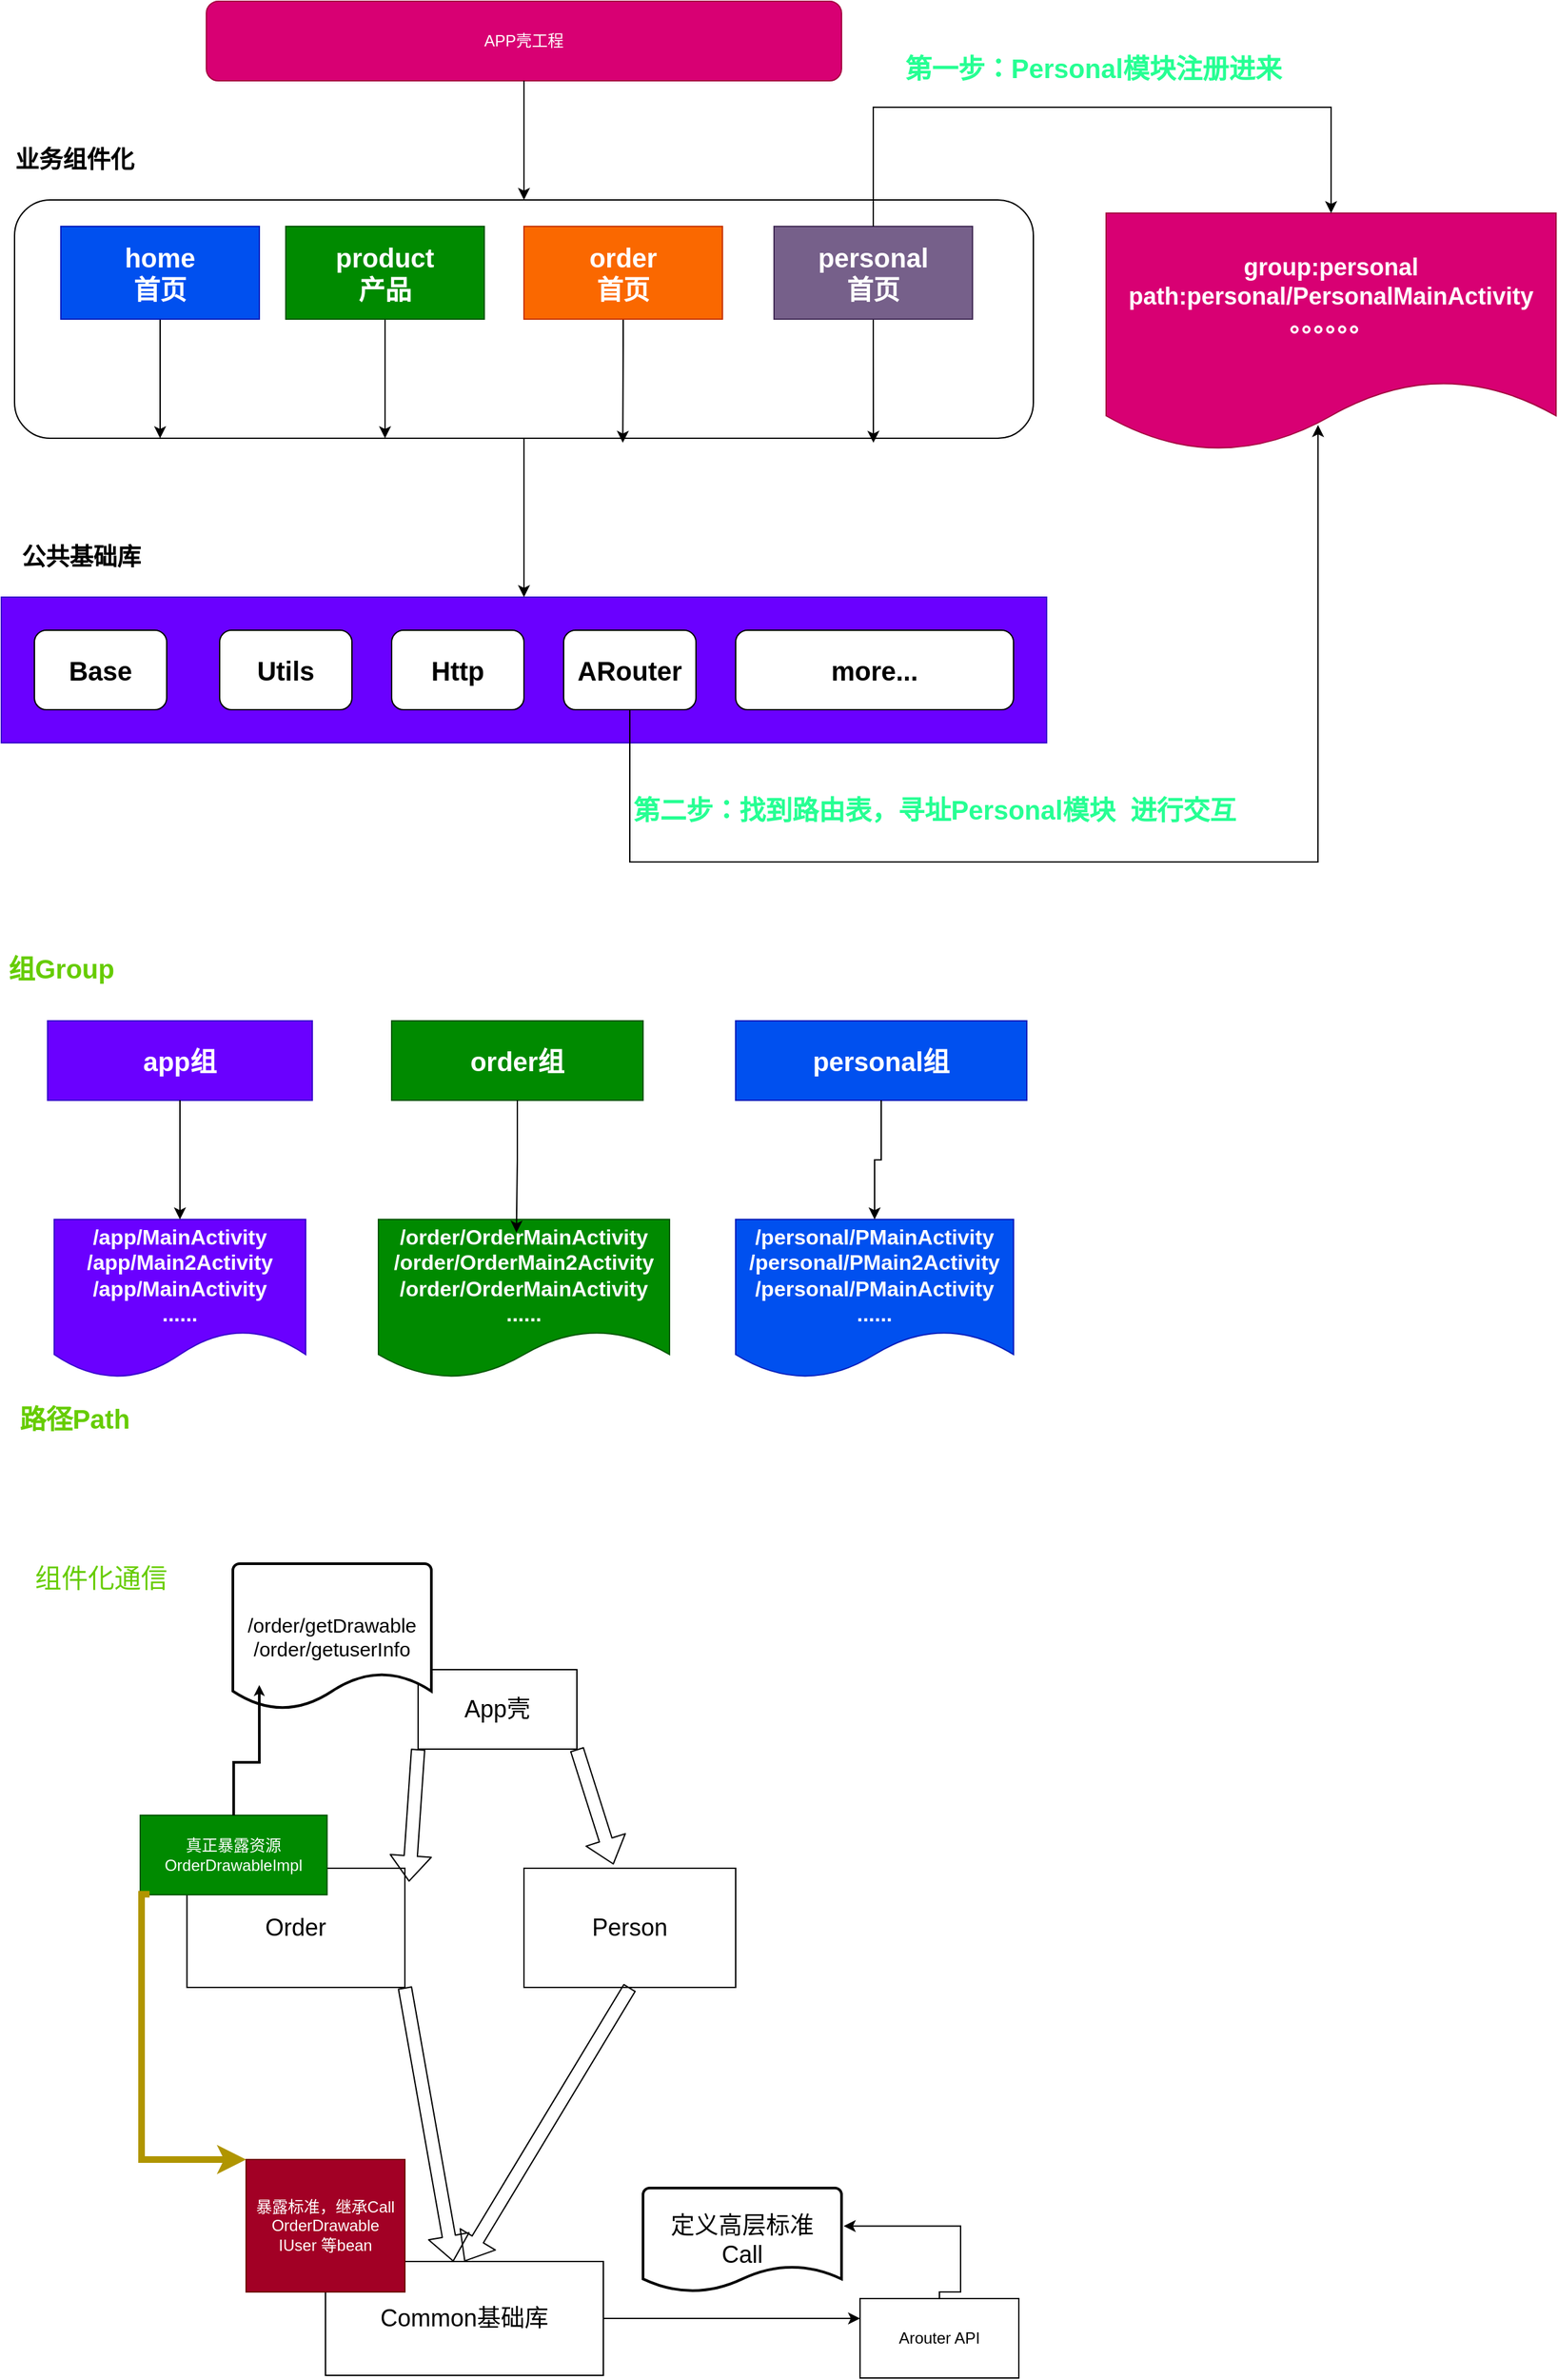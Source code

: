<mxfile version="13.6.5">
    <diagram id="UVCUjMzOfJUpE5cdYEZ2" name="组件化">
        <mxGraphModel dx="954" dy="685" grid="1" gridSize="10" guides="1" tooltips="1" connect="1" arrows="1" fold="1" page="1" pageScale="1" pageWidth="827" pageHeight="1169" math="0" shadow="0">
            <root>
                <mxCell id="0"/>
                <mxCell id="1" parent="0"/>
                <mxCell id="2" value="&lt;b&gt;&lt;font style=&quot;font-size: 20px&quot; color=&quot;#66cc00&quot;&gt;组Group&lt;/font&gt;&lt;/b&gt;" style="text;html=1;align=center;verticalAlign=middle;resizable=0;points=[];autosize=1;" vertex="1" parent="1">
                    <mxGeometry x="5" y="760" width="90" height="20" as="geometry"/>
                </mxCell>
                <mxCell id="3" value="" style="group" vertex="1" connectable="0" parent="1">
                    <mxGeometry x="10" y="810" width="770" height="310" as="geometry"/>
                </mxCell>
                <mxCell id="4" value="&lt;b&gt;&lt;font style=&quot;font-size: 20px&quot;&gt;app组&lt;/font&gt;&lt;/b&gt;" style="rounded=0;whiteSpace=wrap;html=1;fillColor=#6a00ff;strokeColor=#3700CC;fontColor=#ffffff;" vertex="1" parent="3">
                    <mxGeometry x="30" width="200" height="60" as="geometry"/>
                </mxCell>
                <mxCell id="5" value="&lt;span style=&quot;font-size: 20px&quot;&gt;&lt;b&gt;personal组&lt;/b&gt;&lt;/span&gt;" style="rounded=0;whiteSpace=wrap;html=1;fillColor=#0050ef;strokeColor=#001DBC;fontColor=#ffffff;" vertex="1" parent="3">
                    <mxGeometry x="550" width="220" height="60" as="geometry"/>
                </mxCell>
                <mxCell id="6" value="&lt;b&gt;&lt;font style=&quot;font-size: 20px&quot;&gt;order组&lt;/font&gt;&lt;/b&gt;" style="rounded=0;whiteSpace=wrap;html=1;fillColor=#008a00;strokeColor=#005700;fontColor=#ffffff;" vertex="1" parent="3">
                    <mxGeometry x="290" width="190" height="60" as="geometry"/>
                </mxCell>
                <mxCell id="7" value="&lt;b style=&quot;font-size: 16px&quot;&gt;/app/MainActivity&lt;br&gt;/app/Main2Activity&lt;br&gt;/app/MainActivity&lt;br&gt;......&lt;/b&gt;" style="shape=document;whiteSpace=wrap;html=1;boundedLbl=1;fillColor=#6a00ff;strokeColor=#3700CC;fontColor=#ffffff;" vertex="1" parent="3">
                    <mxGeometry x="35" y="150" width="190" height="120" as="geometry"/>
                </mxCell>
                <mxCell id="8" style="edgeStyle=orthogonalEdgeStyle;rounded=0;orthogonalLoop=1;jettySize=auto;html=1;" edge="1" parent="3" source="4" target="7">
                    <mxGeometry relative="1" as="geometry"/>
                </mxCell>
                <mxCell id="9" value="&lt;b style=&quot;font-size: 16px&quot;&gt;/order/OrderMainActivity&lt;br&gt;/&lt;/b&gt;&lt;b style=&quot;font-size: 16px&quot;&gt;order/Order&lt;/b&gt;&lt;b style=&quot;font-size: 16px&quot;&gt;Main2Activity&lt;br&gt;/&lt;/b&gt;&lt;b style=&quot;font-size: 16px&quot;&gt;order/Order&lt;/b&gt;&lt;b style=&quot;font-size: 16px&quot;&gt;MainActivity&lt;br&gt;......&lt;/b&gt;" style="shape=document;whiteSpace=wrap;html=1;boundedLbl=1;fillColor=#008a00;strokeColor=#005700;fontColor=#ffffff;" vertex="1" parent="3">
                    <mxGeometry x="280" y="150" width="220" height="120" as="geometry"/>
                </mxCell>
                <mxCell id="10" style="edgeStyle=orthogonalEdgeStyle;rounded=0;orthogonalLoop=1;jettySize=auto;html=1;entryX=0.474;entryY=0.083;entryDx=0;entryDy=0;entryPerimeter=0;" edge="1" parent="3" source="6" target="9">
                    <mxGeometry relative="1" as="geometry"/>
                </mxCell>
                <mxCell id="11" value="&lt;b style=&quot;font-size: 16px&quot;&gt;/personal/PMainActivity&lt;br&gt;/personal/PMain2Activity&lt;br&gt;/personal/PMainActivity&lt;br&gt;......&lt;/b&gt;" style="shape=document;whiteSpace=wrap;html=1;boundedLbl=1;fillColor=#0050ef;strokeColor=#001DBC;fontColor=#ffffff;" vertex="1" parent="3">
                    <mxGeometry x="550" y="150" width="210" height="120" as="geometry"/>
                </mxCell>
                <mxCell id="12" style="edgeStyle=orthogonalEdgeStyle;rounded=0;orthogonalLoop=1;jettySize=auto;html=1;" edge="1" parent="3" source="5" target="11">
                    <mxGeometry relative="1" as="geometry"/>
                </mxCell>
                <mxCell id="13" value="&lt;b&gt;&lt;font style=&quot;font-size: 20px&quot; color=&quot;#66cc00&quot;&gt;路径Path&lt;/font&gt;&lt;/b&gt;" style="text;html=1;align=center;verticalAlign=middle;resizable=0;points=[];autosize=1;" vertex="1" parent="3">
                    <mxGeometry y="290" width="100" height="20" as="geometry"/>
                </mxCell>
                <mxCell id="14" value="" style="group" vertex="1" connectable="0" parent="1">
                    <mxGeometry x="5" y="40" width="1175" height="650" as="geometry"/>
                </mxCell>
                <mxCell id="15" value="APP壳工程" style="rounded=1;whiteSpace=wrap;html=1;fillColor=#d80073;strokeColor=#A50040;fontColor=#ffffff;" vertex="1" parent="14">
                    <mxGeometry x="155" width="480" height="60" as="geometry"/>
                </mxCell>
                <mxCell id="16" value="" style="rounded=1;whiteSpace=wrap;html=1;" vertex="1" parent="14">
                    <mxGeometry x="10" y="150" width="770" height="180" as="geometry"/>
                </mxCell>
                <mxCell id="17" style="edgeStyle=orthogonalEdgeStyle;rounded=0;orthogonalLoop=1;jettySize=auto;html=1;" edge="1" parent="14" source="15" target="16">
                    <mxGeometry relative="1" as="geometry"/>
                </mxCell>
                <mxCell id="18" value="&lt;b&gt;&lt;font style=&quot;font-size: 18px&quot;&gt;业务组件化&lt;/font&gt;&lt;/b&gt;" style="text;html=1;align=center;verticalAlign=middle;resizable=0;points=[];autosize=1;" vertex="1" parent="14">
                    <mxGeometry y="110" width="110" height="20" as="geometry"/>
                </mxCell>
                <mxCell id="19" style="edgeStyle=orthogonalEdgeStyle;rounded=0;orthogonalLoop=1;jettySize=auto;html=1;" edge="1" parent="14" source="20">
                    <mxGeometry relative="1" as="geometry">
                        <mxPoint x="120" y="330" as="targetPoint"/>
                    </mxGeometry>
                </mxCell>
                <mxCell id="20" value="&lt;b style=&quot;font-size: 20px&quot;&gt;home&lt;br&gt;首页&lt;/b&gt;" style="rounded=0;whiteSpace=wrap;html=1;fillColor=#0050ef;strokeColor=#001DBC;fontColor=#ffffff;" vertex="1" parent="14">
                    <mxGeometry x="45" y="170" width="150" height="70" as="geometry"/>
                </mxCell>
                <mxCell id="21" style="edgeStyle=orthogonalEdgeStyle;rounded=0;orthogonalLoop=1;jettySize=auto;html=1;" edge="1" parent="14" source="22">
                    <mxGeometry relative="1" as="geometry">
                        <mxPoint x="290" y="330" as="targetPoint"/>
                    </mxGeometry>
                </mxCell>
                <mxCell id="22" value="&lt;b style=&quot;font-size: 20px&quot;&gt;product&lt;br&gt;产品&lt;br&gt;&lt;/b&gt;" style="rounded=0;whiteSpace=wrap;html=1;fillColor=#008a00;strokeColor=#005700;fontColor=#ffffff;" vertex="1" parent="14">
                    <mxGeometry x="215" y="170" width="150" height="70" as="geometry"/>
                </mxCell>
                <mxCell id="23" style="edgeStyle=orthogonalEdgeStyle;rounded=0;orthogonalLoop=1;jettySize=auto;html=1;entryX=0.597;entryY=1.019;entryDx=0;entryDy=0;entryPerimeter=0;" edge="1" parent="14" source="24" target="16">
                    <mxGeometry relative="1" as="geometry"/>
                </mxCell>
                <mxCell id="24" value="&lt;b style=&quot;font-size: 20px&quot;&gt;order&lt;br&gt;首页&lt;/b&gt;" style="rounded=0;whiteSpace=wrap;html=1;fillColor=#fa6800;strokeColor=#C73500;fontColor=#ffffff;" vertex="1" parent="14">
                    <mxGeometry x="395" y="170" width="150" height="70" as="geometry"/>
                </mxCell>
                <mxCell id="25" style="edgeStyle=orthogonalEdgeStyle;rounded=0;orthogonalLoop=1;jettySize=auto;html=1;entryX=0.843;entryY=1.019;entryDx=0;entryDy=0;entryPerimeter=0;" edge="1" parent="14" source="26" target="16">
                    <mxGeometry relative="1" as="geometry"/>
                </mxCell>
                <mxCell id="26" value="&lt;b style=&quot;font-size: 20px&quot;&gt;personal&lt;br&gt;首页&lt;/b&gt;" style="rounded=0;whiteSpace=wrap;html=1;fillColor=#76608a;strokeColor=#432D57;fontColor=#ffffff;" vertex="1" parent="14">
                    <mxGeometry x="584" y="170" width="150" height="70" as="geometry"/>
                </mxCell>
                <mxCell id="27" value="" style="rounded=0;whiteSpace=wrap;html=1;fillColor=#6a00ff;strokeColor=#3700CC;fontColor=#ffffff;" vertex="1" parent="14">
                    <mxGeometry y="450" width="790" height="110" as="geometry"/>
                </mxCell>
                <mxCell id="28" style="edgeStyle=orthogonalEdgeStyle;rounded=0;orthogonalLoop=1;jettySize=auto;html=1;" edge="1" parent="14" source="16" target="27">
                    <mxGeometry relative="1" as="geometry"/>
                </mxCell>
                <mxCell id="29" value="&lt;span style=&quot;font-size: 18px&quot;&gt;&lt;b&gt;公共基础库&lt;/b&gt;&lt;/span&gt;" style="text;html=1;align=center;verticalAlign=middle;resizable=0;points=[];autosize=1;" vertex="1" parent="14">
                    <mxGeometry x="5" y="410" width="110" height="20" as="geometry"/>
                </mxCell>
                <mxCell id="30" value="&lt;b&gt;&lt;font style=&quot;font-size: 20px&quot;&gt;Base&lt;/font&gt;&lt;/b&gt;" style="rounded=1;whiteSpace=wrap;html=1;" vertex="1" parent="14">
                    <mxGeometry x="25" y="475" width="100" height="60" as="geometry"/>
                </mxCell>
                <mxCell id="31" value="&lt;b&gt;&lt;font style=&quot;font-size: 20px&quot;&gt;Utils&lt;/font&gt;&lt;/b&gt;" style="rounded=1;whiteSpace=wrap;html=1;" vertex="1" parent="14">
                    <mxGeometry x="165" y="475" width="100" height="60" as="geometry"/>
                </mxCell>
                <mxCell id="32" value="&lt;b&gt;&lt;font style=&quot;font-size: 20px&quot;&gt;Http&lt;/font&gt;&lt;/b&gt;" style="rounded=1;whiteSpace=wrap;html=1;" vertex="1" parent="14">
                    <mxGeometry x="295" y="475" width="100" height="60" as="geometry"/>
                </mxCell>
                <mxCell id="33" value="&lt;b&gt;&lt;font style=&quot;font-size: 20px&quot;&gt;ARouter&lt;/font&gt;&lt;/b&gt;" style="rounded=1;whiteSpace=wrap;html=1;" vertex="1" parent="14">
                    <mxGeometry x="425" y="475" width="100" height="60" as="geometry"/>
                </mxCell>
                <mxCell id="34" value="&lt;b&gt;&lt;font style=&quot;font-size: 20px&quot;&gt;more...&lt;/font&gt;&lt;/b&gt;" style="rounded=1;whiteSpace=wrap;html=1;" vertex="1" parent="14">
                    <mxGeometry x="555" y="475" width="210" height="60" as="geometry"/>
                </mxCell>
                <mxCell id="35" value="&lt;b style=&quot;font-size: 18px&quot;&gt;group:personal&lt;br&gt;path:personal/PersonalMainActivity&lt;br&gt;。。。。。。&lt;br&gt;&lt;/b&gt;" style="shape=document;whiteSpace=wrap;html=1;boundedLbl=1;align=center;fillColor=#d80073;strokeColor=#A50040;fontColor=#ffffff;" vertex="1" parent="14">
                    <mxGeometry x="835" y="160" width="340" height="180" as="geometry"/>
                </mxCell>
                <mxCell id="36" style="edgeStyle=orthogonalEdgeStyle;rounded=0;orthogonalLoop=1;jettySize=auto;html=1;entryX=0.5;entryY=0;entryDx=0;entryDy=0;exitX=0.5;exitY=0;exitDx=0;exitDy=0;" edge="1" parent="14" source="26" target="35">
                    <mxGeometry relative="1" as="geometry">
                        <Array as="points">
                            <mxPoint x="659" y="80"/>
                            <mxPoint x="1005" y="80"/>
                        </Array>
                    </mxGeometry>
                </mxCell>
                <mxCell id="37" style="edgeStyle=orthogonalEdgeStyle;rounded=0;orthogonalLoop=1;jettySize=auto;html=1;entryX=0.471;entryY=0.889;entryDx=0;entryDy=0;entryPerimeter=0;" edge="1" parent="14" source="33" target="35">
                    <mxGeometry relative="1" as="geometry">
                        <Array as="points">
                            <mxPoint x="475" y="650"/>
                            <mxPoint x="995" y="650"/>
                        </Array>
                    </mxGeometry>
                </mxCell>
                <mxCell id="38" value="&lt;b&gt;&lt;font style=&quot;font-size: 20px&quot; color=&quot;#26ff93&quot;&gt;第一步：Personal模块注册进来&lt;/font&gt;&lt;/b&gt;" style="text;html=1;align=center;verticalAlign=middle;resizable=0;points=[];autosize=1;" vertex="1" parent="14">
                    <mxGeometry x="675" y="40" width="300" height="20" as="geometry"/>
                </mxCell>
                <mxCell id="39" value="&lt;b&gt;&lt;font style=&quot;font-size: 20px&quot; color=&quot;#26ff93&quot;&gt;第二步：找到路由表，寻址Personal模块&amp;nbsp; 进行交互&lt;/font&gt;&lt;/b&gt;" style="text;html=1;align=center;verticalAlign=middle;resizable=0;points=[];autosize=1;" vertex="1" parent="14">
                    <mxGeometry x="470" y="600" width="470" height="20" as="geometry"/>
                </mxCell>
                <mxCell id="40" value="&lt;font color=&quot;#66cc00&quot; style=&quot;font-size: 20px&quot;&gt;组件化通信&lt;/font&gt;" style="text;html=1;align=center;verticalAlign=middle;resizable=0;points=[];autosize=1;" vertex="1" parent="1">
                    <mxGeometry x="20" y="1220" width="120" height="20" as="geometry"/>
                </mxCell>
                <mxCell id="41" value="" style="group" vertex="1" connectable="0" parent="1">
                    <mxGeometry x="110" y="1220" width="664" height="615" as="geometry"/>
                </mxCell>
                <mxCell id="42" value="" style="group" vertex="1" connectable="0" parent="41">
                    <mxGeometry y="80" width="530" height="533" as="geometry"/>
                </mxCell>
                <mxCell id="43" value="&lt;font style=&quot;font-size: 18px&quot;&gt;App壳&lt;/font&gt;" style="rounded=0;whiteSpace=wrap;html=1;" vertex="1" parent="42">
                    <mxGeometry x="210" width="120" height="60" as="geometry"/>
                </mxCell>
                <mxCell id="44" value="&lt;font style=&quot;font-size: 18px&quot;&gt;Person&lt;/font&gt;" style="rounded=0;whiteSpace=wrap;html=1;" vertex="1" parent="42">
                    <mxGeometry x="290" y="150" width="160" height="90" as="geometry"/>
                </mxCell>
                <mxCell id="45" value="" style="group" vertex="1" connectable="0" parent="42">
                    <mxGeometry x="80" y="410" width="270" height="123" as="geometry"/>
                </mxCell>
                <mxCell id="46" value="&lt;font style=&quot;font-size: 18px&quot;&gt;Common基础库&lt;/font&gt;" style="rounded=0;whiteSpace=wrap;html=1;" vertex="1" parent="45">
                    <mxGeometry x="60" y="37" width="210" height="86" as="geometry"/>
                </mxCell>
                <mxCell id="47" value="暴露标准，继承Call&lt;br&gt;OrderDrawable&lt;br&gt;IUser 等bean" style="rounded=0;whiteSpace=wrap;html=1;fillColor=#a20025;strokeColor=#6F0000;fontColor=#ffffff;" vertex="1" parent="45">
                    <mxGeometry y="-40" width="120" height="100" as="geometry"/>
                </mxCell>
                <mxCell id="48" value="" style="group" vertex="1" connectable="0" parent="42">
                    <mxGeometry y="110" width="200" height="130" as="geometry"/>
                </mxCell>
                <mxCell id="49" value="&lt;font style=&quot;font-size: 18px&quot;&gt;Order&lt;/font&gt;" style="rounded=0;whiteSpace=wrap;html=1;" vertex="1" parent="48">
                    <mxGeometry x="35.294" y="40" width="164.706" height="90" as="geometry"/>
                </mxCell>
                <mxCell id="50" value="真正暴露资源&lt;br&gt;OrderDrawableImpl" style="rounded=0;whiteSpace=wrap;html=1;fillColor=#008a00;strokeColor=#005700;fontColor=#ffffff;" vertex="1" parent="48">
                    <mxGeometry width="141.176" height="60" as="geometry"/>
                </mxCell>
                <mxCell id="51" value="" style="shape=flexArrow;endArrow=classic;html=1;exitX=1;exitY=1;exitDx=0;exitDy=0;entryX=0.423;entryY=-0.031;entryDx=0;entryDy=0;entryPerimeter=0;" edge="1" parent="42" source="43" target="44">
                    <mxGeometry width="50" height="50" relative="1" as="geometry">
                        <mxPoint x="430" y="300" as="sourcePoint"/>
                        <mxPoint x="480" y="250" as="targetPoint"/>
                    </mxGeometry>
                </mxCell>
                <mxCell id="52" value="" style="shape=flexArrow;endArrow=classic;html=1;exitX=0.5;exitY=1;exitDx=0;exitDy=0;entryX=0.5;entryY=0;entryDx=0;entryDy=0;" edge="1" parent="42" source="44" target="46">
                    <mxGeometry width="50" height="50" relative="1" as="geometry">
                        <mxPoint x="430" y="300" as="sourcePoint"/>
                        <mxPoint x="480" y="250" as="targetPoint"/>
                    </mxGeometry>
                </mxCell>
                <mxCell id="53" value="" style="shape=flexArrow;endArrow=classic;html=1;exitX=0;exitY=1;exitDx=0;exitDy=0;entryX=1.019;entryY=0.113;entryDx=0;entryDy=0;entryPerimeter=0;" edge="1" parent="42" source="43" target="49">
                    <mxGeometry width="50" height="50" relative="1" as="geometry">
                        <mxPoint x="430" y="300" as="sourcePoint"/>
                        <mxPoint x="480" y="250" as="targetPoint"/>
                    </mxGeometry>
                </mxCell>
                <mxCell id="54" value="" style="shape=flexArrow;endArrow=classic;html=1;exitX=1;exitY=1;exitDx=0;exitDy=0;entryX=0.46;entryY=0.002;entryDx=0;entryDy=0;entryPerimeter=0;" edge="1" parent="42" source="49" target="46">
                    <mxGeometry width="50" height="50" relative="1" as="geometry">
                        <mxPoint x="430" y="300" as="sourcePoint"/>
                        <mxPoint x="480" y="250" as="targetPoint"/>
                    </mxGeometry>
                </mxCell>
                <mxCell id="55" value="&lt;font style=&quot;font-size: 18px&quot;&gt;定义高层标准&lt;br&gt;Call&lt;/font&gt;" style="strokeWidth=2;html=1;shape=mxgraph.flowchart.document2;whiteSpace=wrap;size=0.25;" vertex="1" parent="42">
                    <mxGeometry x="380" y="391.5" width="150" height="78.5" as="geometry"/>
                </mxCell>
                <mxCell id="56" style="edgeStyle=orthogonalEdgeStyle;rounded=0;orthogonalLoop=1;jettySize=auto;html=1;exitX=0.05;exitY=0.993;exitDx=0;exitDy=0;entryX=0;entryY=0;entryDx=0;entryDy=0;fillColor=#e3c800;strokeColor=#B09500;strokeWidth=5;exitPerimeter=0;" edge="1" parent="42" source="50" target="47">
                    <mxGeometry relative="1" as="geometry">
                        <Array as="points">
                            <mxPoint x="1" y="170"/>
                            <mxPoint x="1" y="370"/>
                        </Array>
                    </mxGeometry>
                </mxCell>
                <mxCell id="57" value="&lt;font style=&quot;font-size: 15px&quot;&gt;/order/getDrawable&lt;br&gt;/order/getuserInfo&lt;/font&gt;" style="strokeWidth=2;html=1;shape=mxgraph.flowchart.document2;whiteSpace=wrap;size=0.25;" vertex="1" parent="41">
                    <mxGeometry x="70" width="150" height="110" as="geometry"/>
                </mxCell>
                <mxCell id="58" style="edgeStyle=orthogonalEdgeStyle;rounded=0;orthogonalLoop=1;jettySize=auto;html=1;entryX=0.133;entryY=0.833;entryDx=0;entryDy=0;entryPerimeter=0;strokeWidth=2;endSize=2;" edge="1" parent="41" source="50" target="57">
                    <mxGeometry relative="1" as="geometry"/>
                </mxCell>
                <mxCell id="59" style="edgeStyle=orthogonalEdgeStyle;rounded=0;orthogonalLoop=1;jettySize=auto;html=1;entryX=1.011;entryY=0.366;entryDx=0;entryDy=0;entryPerimeter=0;" edge="1" parent="41" source="60" target="55">
                    <mxGeometry relative="1" as="geometry">
                        <Array as="points">
                            <mxPoint x="604" y="550"/>
                            <mxPoint x="620" y="550"/>
                            <mxPoint x="620" y="500"/>
                        </Array>
                    </mxGeometry>
                </mxCell>
                <mxCell id="60" value="Arouter API" style="rounded=0;whiteSpace=wrap;html=1;" vertex="1" parent="41">
                    <mxGeometry x="544" y="555" width="120" height="60" as="geometry"/>
                </mxCell>
                <mxCell id="61" style="edgeStyle=orthogonalEdgeStyle;rounded=0;orthogonalLoop=1;jettySize=auto;html=1;exitX=1;exitY=0.5;exitDx=0;exitDy=0;entryX=0;entryY=0.25;entryDx=0;entryDy=0;" edge="1" parent="41" source="46" target="60">
                    <mxGeometry relative="1" as="geometry"/>
                </mxCell>
            </root>
        </mxGraphModel>
    </diagram>
</mxfile>